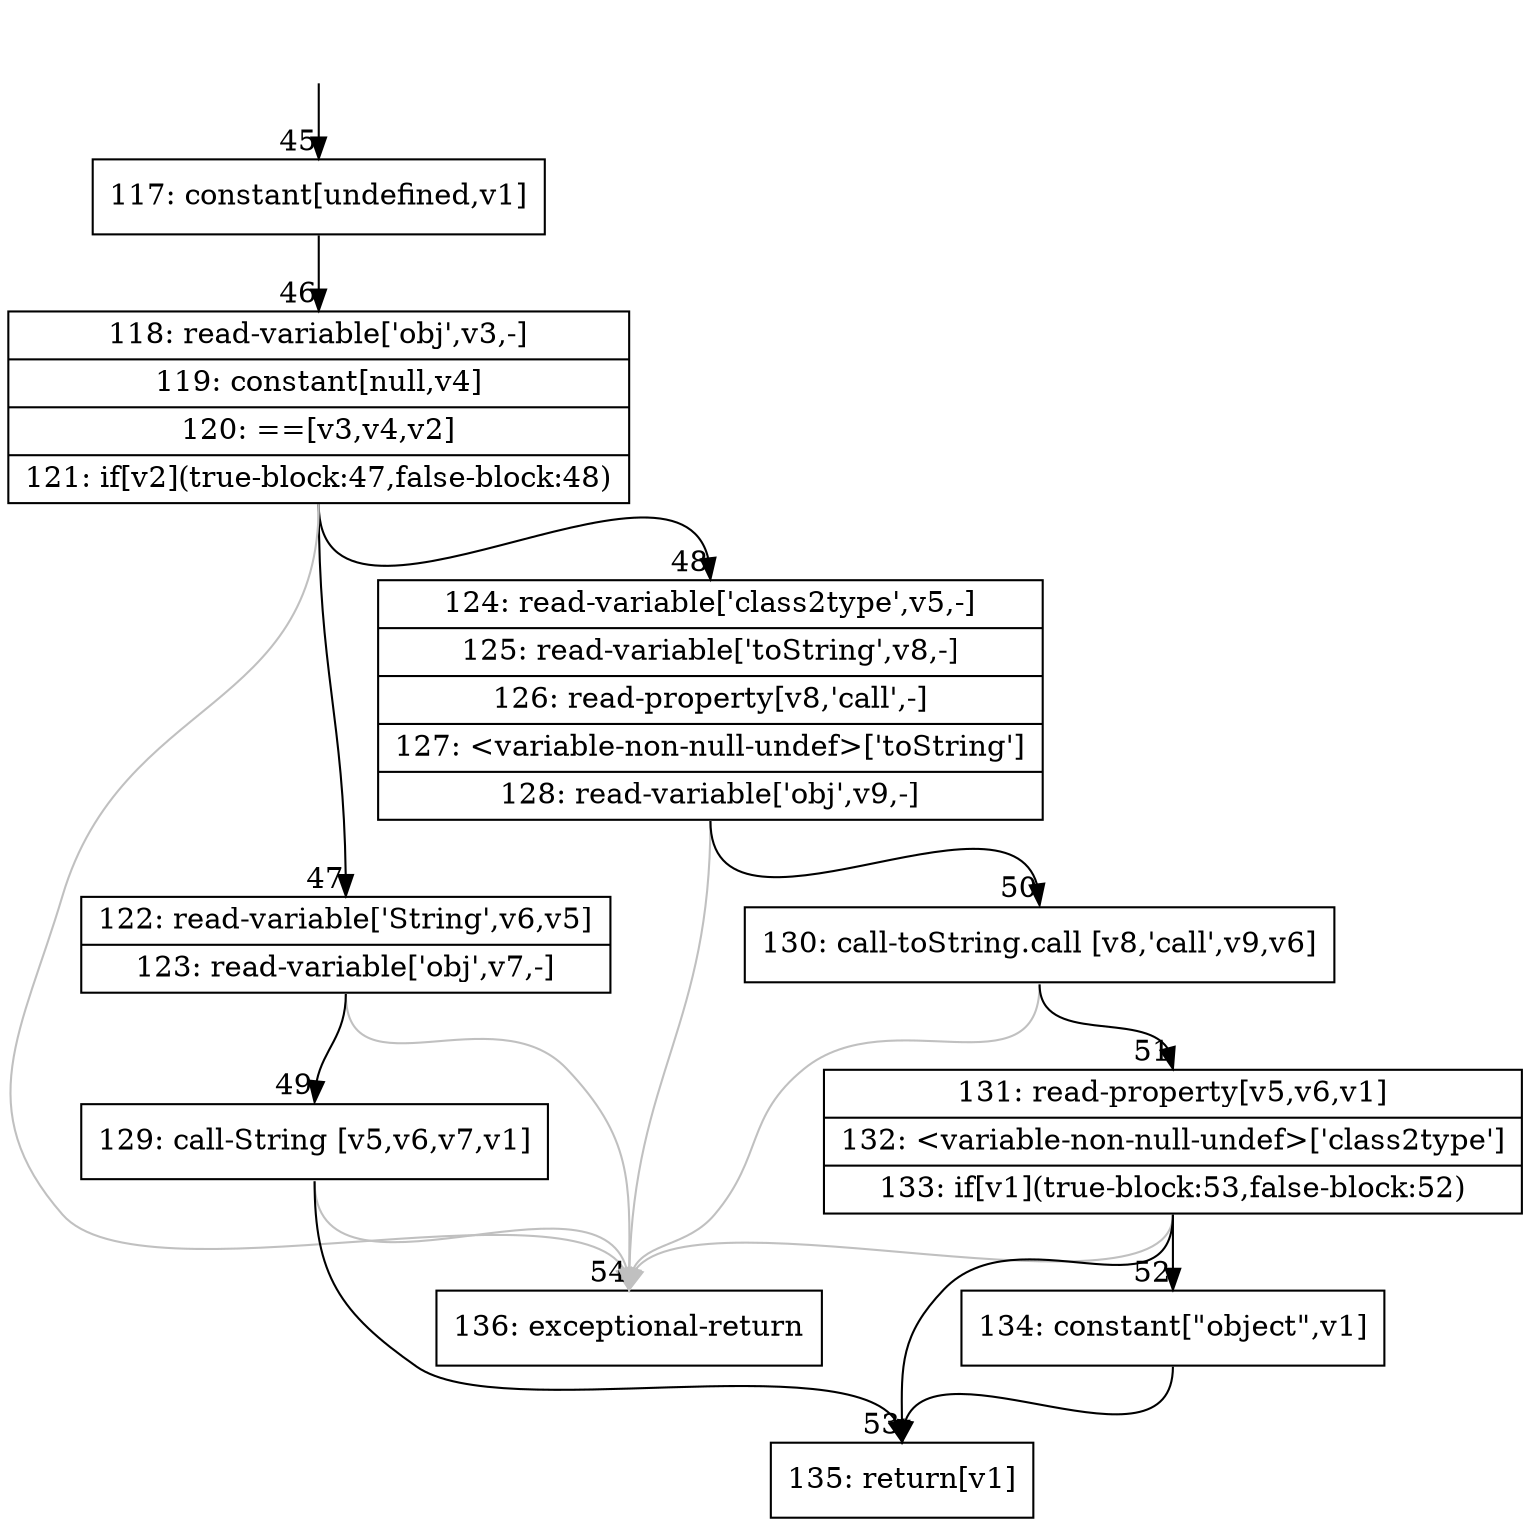 digraph {
rankdir="TD"
BB_entry4[shape=none,label=""];
BB_entry4 -> BB45 [tailport=s, headport=n, headlabel="    45"]
BB45 [shape=record label="{117: constant[undefined,v1]}" ] 
BB45 -> BB46 [tailport=s, headport=n, headlabel="      46"]
BB46 [shape=record label="{118: read-variable['obj',v3,-]|119: constant[null,v4]|120: ==[v3,v4,v2]|121: if[v2](true-block:47,false-block:48)}" ] 
BB46 -> BB47 [tailport=s, headport=n, headlabel="      47"]
BB46 -> BB48 [tailport=s, headport=n, headlabel="      48"]
BB46 -> BB54 [tailport=s, headport=n, color=gray, headlabel="      54"]
BB47 [shape=record label="{122: read-variable['String',v6,v5]|123: read-variable['obj',v7,-]}" ] 
BB47 -> BB49 [tailport=s, headport=n, headlabel="      49"]
BB47 -> BB54 [tailport=s, headport=n, color=gray]
BB48 [shape=record label="{124: read-variable['class2type',v5,-]|125: read-variable['toString',v8,-]|126: read-property[v8,'call',-]|127: \<variable-non-null-undef\>['toString']|128: read-variable['obj',v9,-]}" ] 
BB48 -> BB50 [tailport=s, headport=n, headlabel="      50"]
BB48 -> BB54 [tailport=s, headport=n, color=gray]
BB49 [shape=record label="{129: call-String [v5,v6,v7,v1]}" ] 
BB49 -> BB53 [tailport=s, headport=n, headlabel="      53"]
BB49 -> BB54 [tailport=s, headport=n, color=gray]
BB50 [shape=record label="{130: call-toString.call [v8,'call',v9,v6]}" ] 
BB50 -> BB51 [tailport=s, headport=n, headlabel="      51"]
BB50 -> BB54 [tailport=s, headport=n, color=gray]
BB51 [shape=record label="{131: read-property[v5,v6,v1]|132: \<variable-non-null-undef\>['class2type']|133: if[v1](true-block:53,false-block:52)}" ] 
BB51 -> BB53 [tailport=s, headport=n]
BB51 -> BB52 [tailport=s, headport=n, headlabel="      52"]
BB51 -> BB54 [tailport=s, headport=n, color=gray]
BB52 [shape=record label="{134: constant[\"object\",v1]}" ] 
BB52 -> BB53 [tailport=s, headport=n]
BB53 [shape=record label="{135: return[v1]}" ] 
BB54 [shape=record label="{136: exceptional-return}" ] 
//#$~ 65
}
